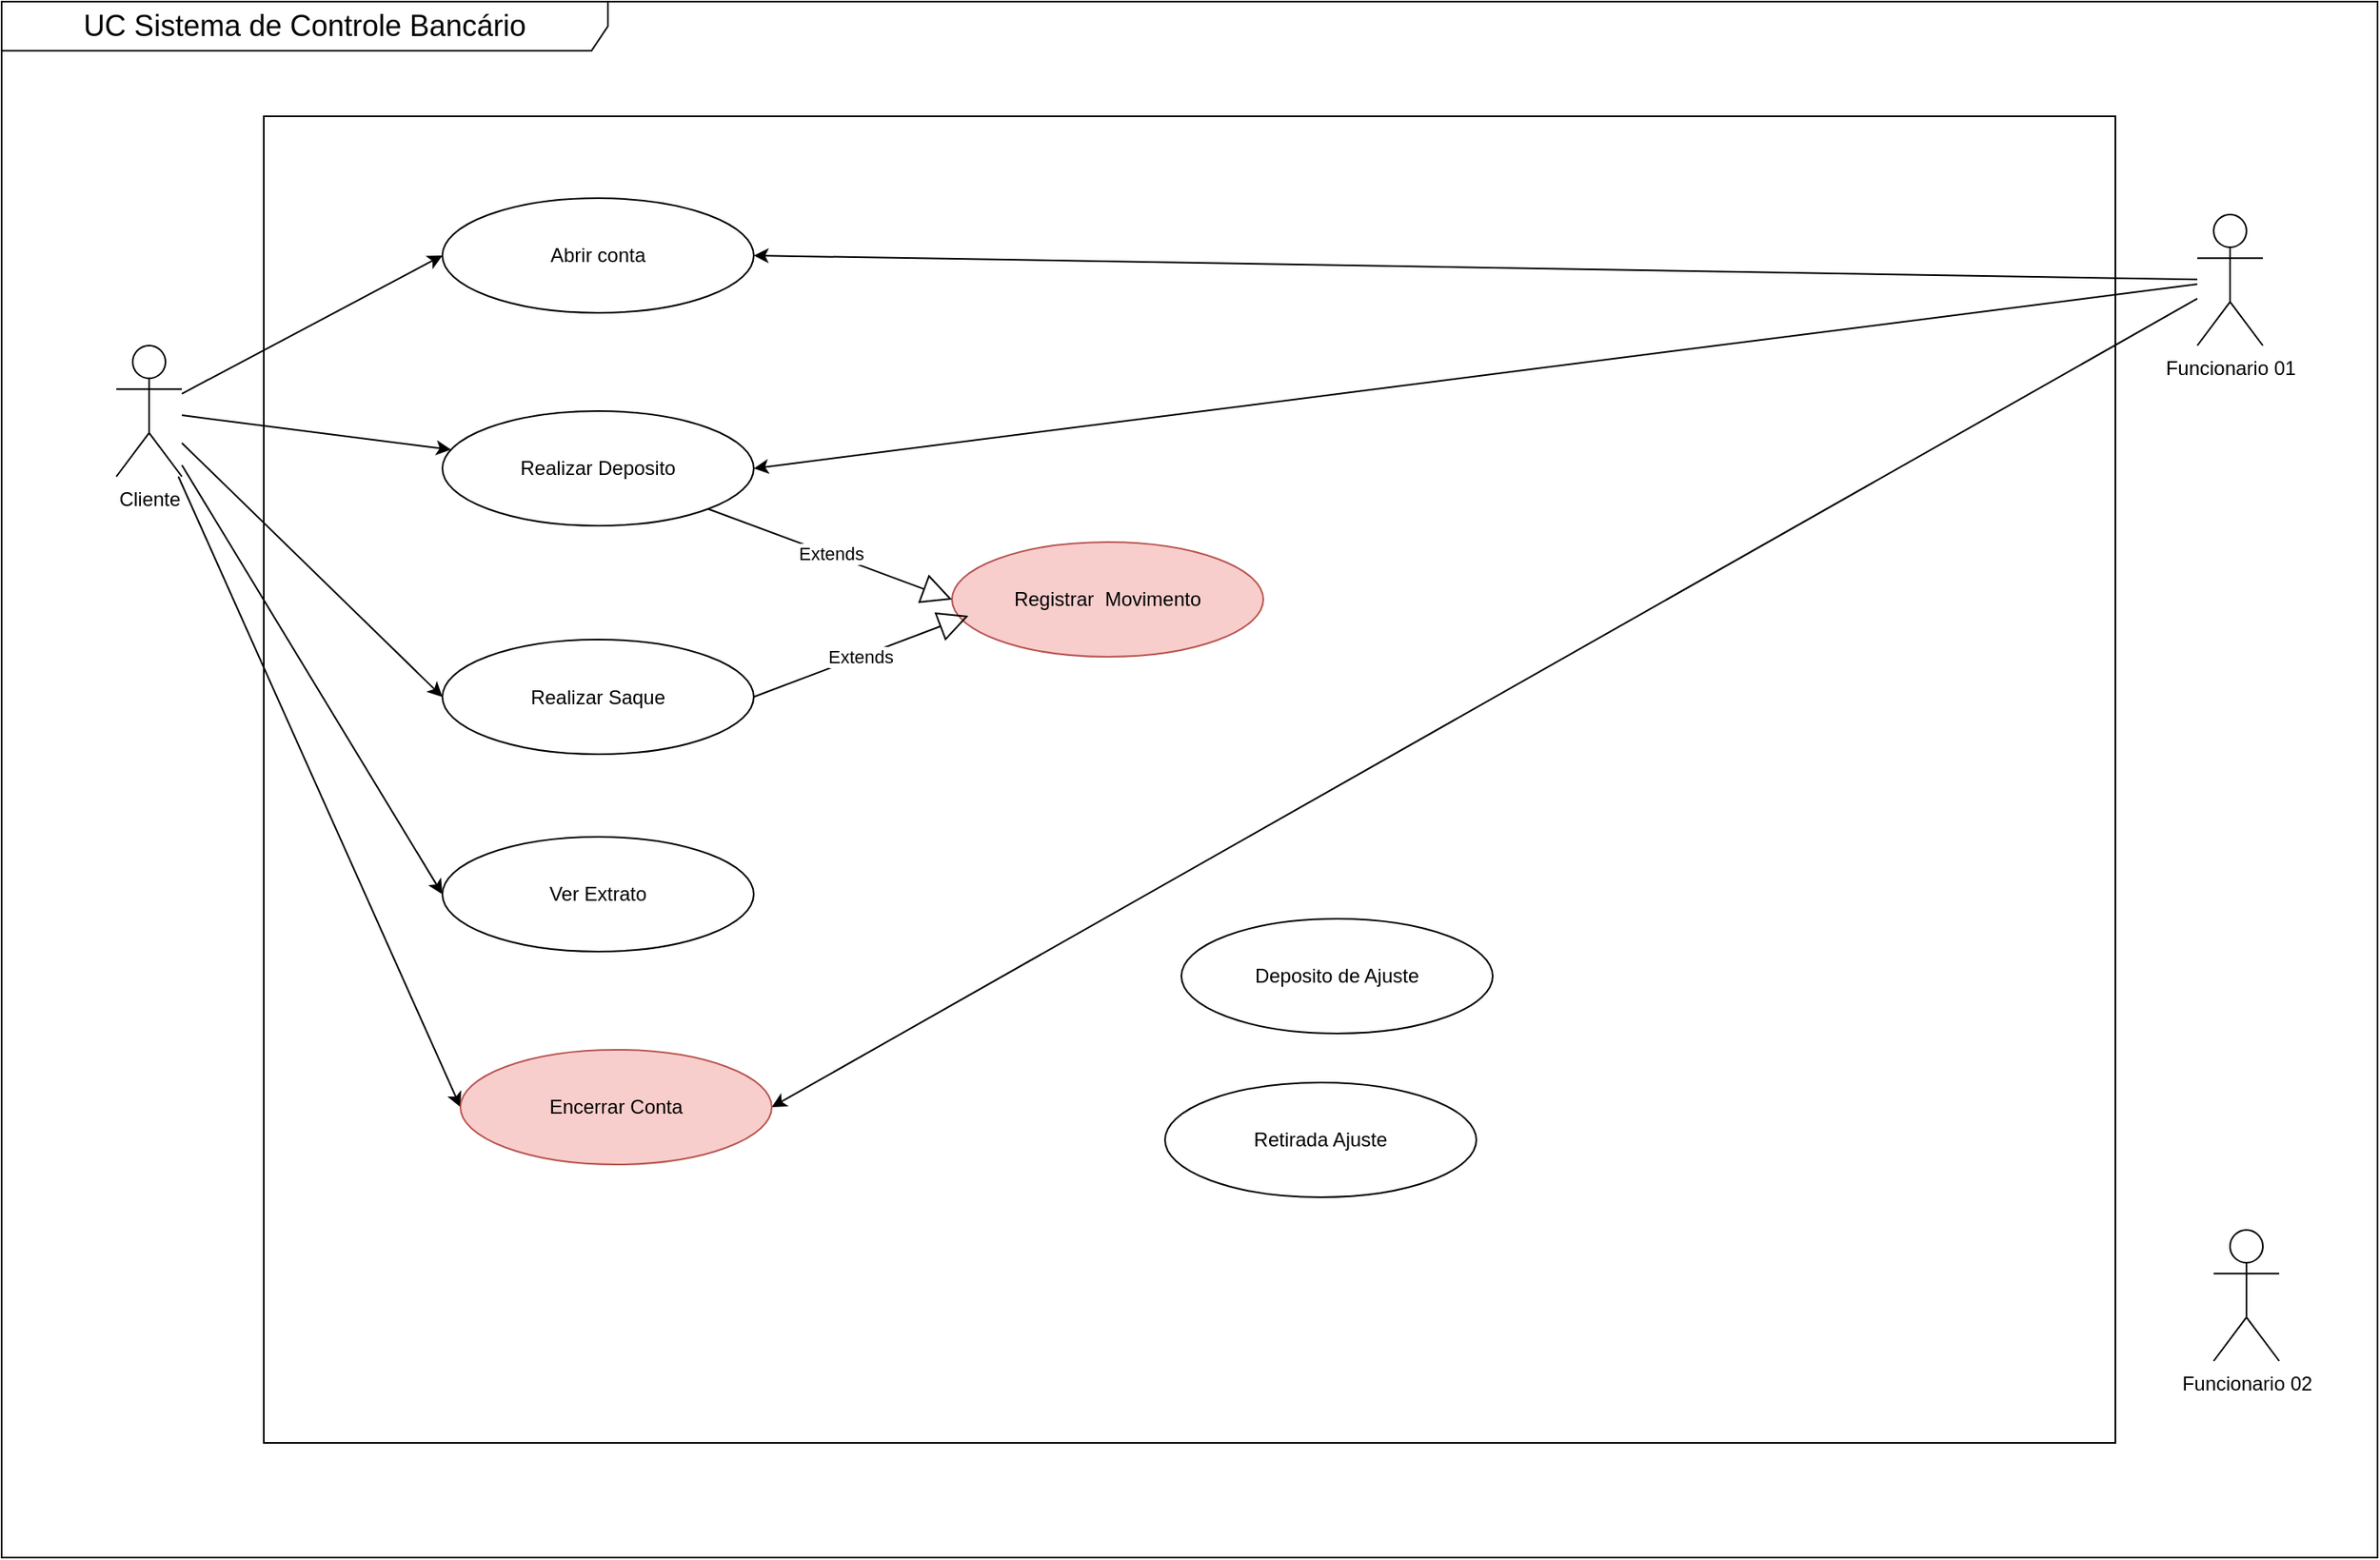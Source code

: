 <mxfile version="13.7.9" type="github">
  <diagram id="vdV_min2zB3oCqfcSY5c" name="Page-1">
    <mxGraphModel dx="1536" dy="1026" grid="1" gridSize="10" guides="1" tooltips="1" connect="1" arrows="1" fold="1" page="1" pageScale="1" pageWidth="827" pageHeight="1169" math="0" shadow="0">
      <root>
        <mxCell id="0" />
        <mxCell id="1" parent="0" />
        <mxCell id="bcLrWsAhruFBryqyPNfR-1" value="&lt;font style=&quot;font-size: 18px&quot;&gt;&lt;font style=&quot;vertical-align: inherit&quot;&gt;&lt;font style=&quot;vertical-align: inherit&quot;&gt;UC Sistema de Controle Bancário&lt;/font&gt;&lt;/font&gt;&lt;/font&gt;" style="shape=umlFrame;whiteSpace=wrap;html=1;width=370;height=30;" vertex="1" parent="1">
          <mxGeometry x="60" y="160" width="1450" height="950" as="geometry" />
        </mxCell>
        <mxCell id="bcLrWsAhruFBryqyPNfR-2" value="" style="html=1;" vertex="1" parent="1">
          <mxGeometry x="220" y="230" width="1130" height="810" as="geometry" />
        </mxCell>
        <mxCell id="bcLrWsAhruFBryqyPNfR-18" style="rounded=0;orthogonalLoop=1;jettySize=auto;html=1;entryX=0;entryY=0.5;entryDx=0;entryDy=0;" edge="1" parent="1" source="bcLrWsAhruFBryqyPNfR-3" target="bcLrWsAhruFBryqyPNfR-10">
          <mxGeometry relative="1" as="geometry" />
        </mxCell>
        <mxCell id="bcLrWsAhruFBryqyPNfR-19" style="edgeStyle=none;rounded=0;orthogonalLoop=1;jettySize=auto;html=1;" edge="1" parent="1" source="bcLrWsAhruFBryqyPNfR-3" target="bcLrWsAhruFBryqyPNfR-12">
          <mxGeometry relative="1" as="geometry" />
        </mxCell>
        <mxCell id="bcLrWsAhruFBryqyPNfR-20" style="edgeStyle=none;rounded=0;orthogonalLoop=1;jettySize=auto;html=1;entryX=0;entryY=0.5;entryDx=0;entryDy=0;" edge="1" parent="1" source="bcLrWsAhruFBryqyPNfR-3" target="bcLrWsAhruFBryqyPNfR-13">
          <mxGeometry relative="1" as="geometry" />
        </mxCell>
        <mxCell id="bcLrWsAhruFBryqyPNfR-21" style="edgeStyle=none;rounded=0;orthogonalLoop=1;jettySize=auto;html=1;entryX=0;entryY=0.5;entryDx=0;entryDy=0;" edge="1" parent="1" source="bcLrWsAhruFBryqyPNfR-3" target="bcLrWsAhruFBryqyPNfR-14">
          <mxGeometry relative="1" as="geometry" />
        </mxCell>
        <mxCell id="bcLrWsAhruFBryqyPNfR-22" style="edgeStyle=none;rounded=0;orthogonalLoop=1;jettySize=auto;html=1;entryX=0;entryY=0.5;entryDx=0;entryDy=0;" edge="1" parent="1" source="bcLrWsAhruFBryqyPNfR-3" target="bcLrWsAhruFBryqyPNfR-15">
          <mxGeometry relative="1" as="geometry" />
        </mxCell>
        <mxCell id="bcLrWsAhruFBryqyPNfR-3" value="Cliente" style="shape=umlActor;verticalLabelPosition=bottom;verticalAlign=top;html=1;" vertex="1" parent="1">
          <mxGeometry x="130" y="370" width="40" height="80" as="geometry" />
        </mxCell>
        <mxCell id="bcLrWsAhruFBryqyPNfR-23" style="edgeStyle=none;rounded=0;orthogonalLoop=1;jettySize=auto;html=1;entryX=1;entryY=0.5;entryDx=0;entryDy=0;" edge="1" parent="1" source="bcLrWsAhruFBryqyPNfR-4" target="bcLrWsAhruFBryqyPNfR-10">
          <mxGeometry relative="1" as="geometry" />
        </mxCell>
        <mxCell id="bcLrWsAhruFBryqyPNfR-25" style="edgeStyle=none;rounded=0;orthogonalLoop=1;jettySize=auto;html=1;entryX=1;entryY=0.5;entryDx=0;entryDy=0;" edge="1" parent="1" source="bcLrWsAhruFBryqyPNfR-4" target="bcLrWsAhruFBryqyPNfR-15">
          <mxGeometry relative="1" as="geometry" />
        </mxCell>
        <mxCell id="bcLrWsAhruFBryqyPNfR-27" style="rounded=0;orthogonalLoop=1;jettySize=auto;html=1;entryX=1;entryY=0.5;entryDx=0;entryDy=0;" edge="1" parent="1" source="bcLrWsAhruFBryqyPNfR-4" target="bcLrWsAhruFBryqyPNfR-12">
          <mxGeometry relative="1" as="geometry" />
        </mxCell>
        <mxCell id="bcLrWsAhruFBryqyPNfR-4" value="Funcionario 01" style="shape=umlActor;verticalLabelPosition=bottom;verticalAlign=top;html=1;" vertex="1" parent="1">
          <mxGeometry x="1400" y="290" width="40" height="80" as="geometry" />
        </mxCell>
        <mxCell id="bcLrWsAhruFBryqyPNfR-10" value="Abrir conta" style="ellipse;whiteSpace=wrap;html=1;" vertex="1" parent="1">
          <mxGeometry x="329" y="280" width="190" height="70" as="geometry" />
        </mxCell>
        <mxCell id="bcLrWsAhruFBryqyPNfR-11" value="Registrar&amp;nbsp; Movimento" style="ellipse;whiteSpace=wrap;html=1;fillColor=#f8cecc;strokeColor=#b85450;" vertex="1" parent="1">
          <mxGeometry x="640" y="490" width="190" height="70" as="geometry" />
        </mxCell>
        <mxCell id="bcLrWsAhruFBryqyPNfR-12" value="Realizar Deposito" style="ellipse;whiteSpace=wrap;html=1;" vertex="1" parent="1">
          <mxGeometry x="329" y="410" width="190" height="70" as="geometry" />
        </mxCell>
        <mxCell id="bcLrWsAhruFBryqyPNfR-13" value="Realizar Saque" style="ellipse;whiteSpace=wrap;html=1;" vertex="1" parent="1">
          <mxGeometry x="329" y="549.5" width="190" height="70" as="geometry" />
        </mxCell>
        <mxCell id="bcLrWsAhruFBryqyPNfR-14" value="Ver Extrato" style="ellipse;whiteSpace=wrap;html=1;" vertex="1" parent="1">
          <mxGeometry x="329" y="670" width="190" height="70" as="geometry" />
        </mxCell>
        <mxCell id="bcLrWsAhruFBryqyPNfR-15" value="Encerrar Conta" style="ellipse;whiteSpace=wrap;html=1;fillColor=#f8cecc;strokeColor=#b85450;" vertex="1" parent="1">
          <mxGeometry x="340" y="800" width="190" height="70" as="geometry" />
        </mxCell>
        <mxCell id="bcLrWsAhruFBryqyPNfR-24" value="Funcionario 02" style="shape=umlActor;verticalLabelPosition=bottom;verticalAlign=top;html=1;" vertex="1" parent="1">
          <mxGeometry x="1410" y="910" width="40" height="80" as="geometry" />
        </mxCell>
        <mxCell id="bcLrWsAhruFBryqyPNfR-30" value="Deposito de Ajuste" style="ellipse;whiteSpace=wrap;html=1;" vertex="1" parent="1">
          <mxGeometry x="780" y="720" width="190" height="70" as="geometry" />
        </mxCell>
        <mxCell id="bcLrWsAhruFBryqyPNfR-31" value="Retirada Ajuste" style="ellipse;whiteSpace=wrap;html=1;" vertex="1" parent="1">
          <mxGeometry x="770" y="820" width="190" height="70" as="geometry" />
        </mxCell>
        <mxCell id="bcLrWsAhruFBryqyPNfR-38" value="Extends" style="endArrow=block;endSize=16;endFill=0;html=1;entryX=0;entryY=0.5;entryDx=0;entryDy=0;exitX=1;exitY=1;exitDx=0;exitDy=0;" edge="1" parent="1" source="bcLrWsAhruFBryqyPNfR-12" target="bcLrWsAhruFBryqyPNfR-11">
          <mxGeometry width="160" relative="1" as="geometry">
            <mxPoint x="470" y="480" as="sourcePoint" />
            <mxPoint x="630" y="480" as="targetPoint" />
          </mxGeometry>
        </mxCell>
        <mxCell id="bcLrWsAhruFBryqyPNfR-39" value="Extends" style="endArrow=block;endSize=16;endFill=0;html=1;entryX=0;entryY=0.5;entryDx=0;entryDy=0;exitX=1;exitY=0.5;exitDx=0;exitDy=0;" edge="1" parent="1" source="bcLrWsAhruFBryqyPNfR-13">
          <mxGeometry width="160" relative="1" as="geometry">
            <mxPoint x="501.79" y="479.52" as="sourcePoint" />
            <mxPoint x="650" y="535" as="targetPoint" />
          </mxGeometry>
        </mxCell>
      </root>
    </mxGraphModel>
  </diagram>
</mxfile>

